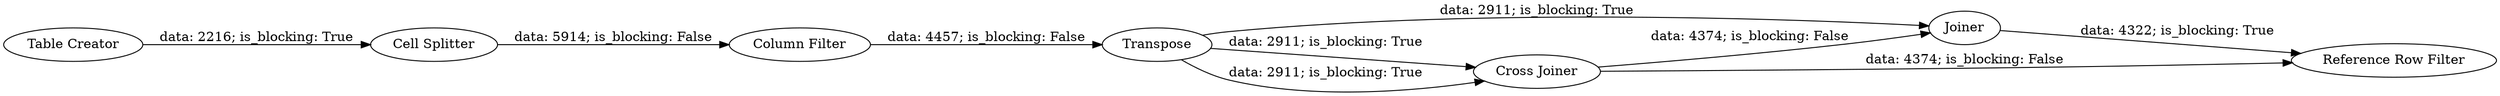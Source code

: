 digraph {
	"-682816246035248675_6" [label=Joiner]
	"-682816246035248675_3" [label=Transpose]
	"-682816246035248675_4" [label="Cross Joiner"]
	"-682816246035248675_7" [label="Reference Row Filter"]
	"-682816246035248675_1" [label="Table Creator"]
	"-682816246035248675_2" [label="Cell Splitter"]
	"-682816246035248675_5" [label="Column Filter"]
	"-682816246035248675_2" -> "-682816246035248675_5" [label="data: 5914; is_blocking: False"]
	"-682816246035248675_4" -> "-682816246035248675_7" [label="data: 4374; is_blocking: False"]
	"-682816246035248675_3" -> "-682816246035248675_6" [label="data: 2911; is_blocking: True"]
	"-682816246035248675_3" -> "-682816246035248675_4" [label="data: 2911; is_blocking: True"]
	"-682816246035248675_3" -> "-682816246035248675_4" [label="data: 2911; is_blocking: True"]
	"-682816246035248675_5" -> "-682816246035248675_3" [label="data: 4457; is_blocking: False"]
	"-682816246035248675_6" -> "-682816246035248675_7" [label="data: 4322; is_blocking: True"]
	"-682816246035248675_1" -> "-682816246035248675_2" [label="data: 2216; is_blocking: True"]
	"-682816246035248675_4" -> "-682816246035248675_6" [label="data: 4374; is_blocking: False"]
	rankdir=LR
}
